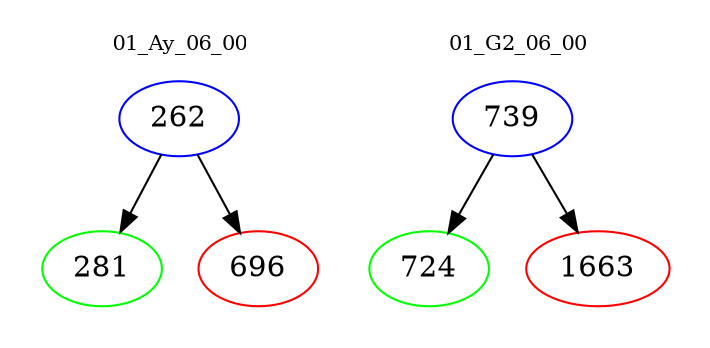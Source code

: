 digraph{
subgraph cluster_0 {
color = white
label = "01_Ay_06_00";
fontsize=10;
T0_262 [label="262", color="blue"]
T0_262 -> T0_281 [color="black"]
T0_281 [label="281", color="green"]
T0_262 -> T0_696 [color="black"]
T0_696 [label="696", color="red"]
}
subgraph cluster_1 {
color = white
label = "01_G2_06_00";
fontsize=10;
T1_739 [label="739", color="blue"]
T1_739 -> T1_724 [color="black"]
T1_724 [label="724", color="green"]
T1_739 -> T1_1663 [color="black"]
T1_1663 [label="1663", color="red"]
}
}
